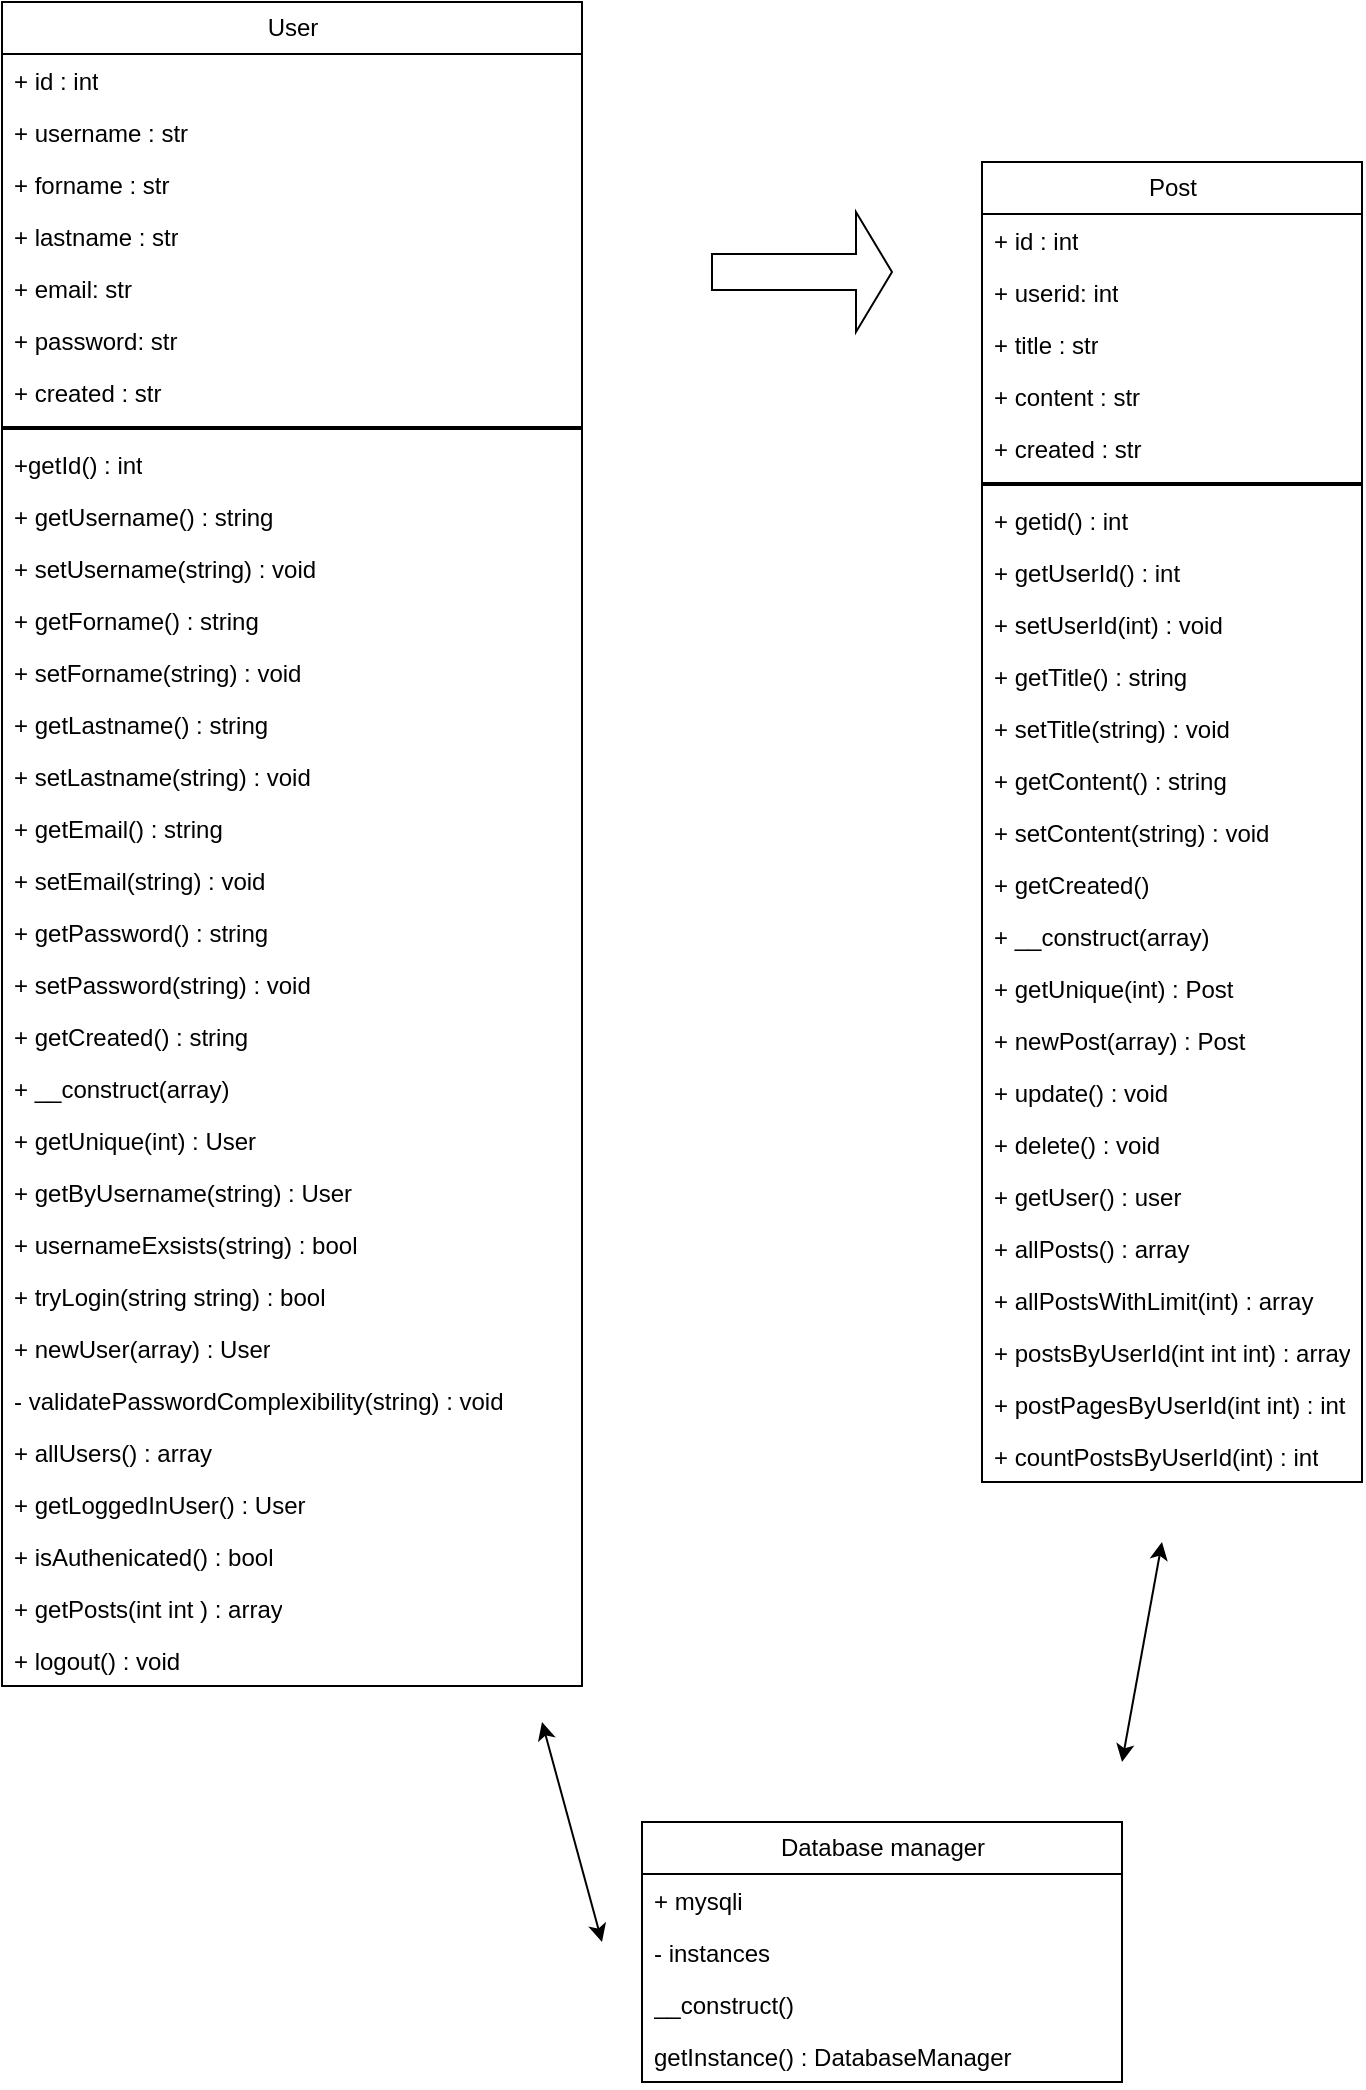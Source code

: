 <mxfile>
    <diagram id="2ST6Pyk_7YOkwHh7Kr0M" name="Page-1">
        <mxGraphModel dx="1482" dy="1198" grid="1" gridSize="10" guides="1" tooltips="1" connect="1" arrows="1" fold="1" page="1" pageScale="1" pageWidth="850" pageHeight="1100" math="0" shadow="0">
            <root>
                <mxCell id="0"/>
                <mxCell id="1" parent="0"/>
                <mxCell id="23" value="User" style="swimlane;fontStyle=0;childLayout=stackLayout;horizontal=1;startSize=26;fillColor=none;horizontalStack=0;resizeParent=1;resizeParentMax=0;resizeLast=0;collapsible=1;marginBottom=0;html=1;" vertex="1" parent="1">
                    <mxGeometry x="40" y="260" width="290" height="842" as="geometry">
                        <mxRectangle x="330" y="580" width="70" height="30" as="alternateBounds"/>
                    </mxGeometry>
                </mxCell>
                <mxCell id="24" value="+ id : int" style="text;strokeColor=none;fillColor=none;align=left;verticalAlign=top;spacingLeft=4;spacingRight=4;overflow=hidden;rotatable=0;points=[[0,0.5],[1,0.5]];portConstraint=eastwest;whiteSpace=wrap;html=1;" vertex="1" parent="23">
                    <mxGeometry y="26" width="290" height="26" as="geometry"/>
                </mxCell>
                <mxCell id="25" value="+ username : str" style="text;strokeColor=none;fillColor=none;align=left;verticalAlign=top;spacingLeft=4;spacingRight=4;overflow=hidden;rotatable=0;points=[[0,0.5],[1,0.5]];portConstraint=eastwest;whiteSpace=wrap;html=1;" vertex="1" parent="23">
                    <mxGeometry y="52" width="290" height="26" as="geometry"/>
                </mxCell>
                <mxCell id="26" value="+ forname : str" style="text;strokeColor=none;fillColor=none;align=left;verticalAlign=top;spacingLeft=4;spacingRight=4;overflow=hidden;rotatable=0;points=[[0,0.5],[1,0.5]];portConstraint=eastwest;whiteSpace=wrap;html=1;" vertex="1" parent="23">
                    <mxGeometry y="78" width="290" height="26" as="geometry"/>
                </mxCell>
                <mxCell id="29" value="+ lastname : str" style="text;strokeColor=none;fillColor=none;align=left;verticalAlign=top;spacingLeft=4;spacingRight=4;overflow=hidden;rotatable=0;points=[[0,0.5],[1,0.5]];portConstraint=eastwest;whiteSpace=wrap;html=1;" vertex="1" parent="23">
                    <mxGeometry y="104" width="290" height="26" as="geometry"/>
                </mxCell>
                <mxCell id="30" value="+ email: str" style="text;strokeColor=none;fillColor=none;align=left;verticalAlign=top;spacingLeft=4;spacingRight=4;overflow=hidden;rotatable=0;points=[[0,0.5],[1,0.5]];portConstraint=eastwest;whiteSpace=wrap;html=1;" vertex="1" parent="23">
                    <mxGeometry y="130" width="290" height="26" as="geometry"/>
                </mxCell>
                <mxCell id="31" value="+ password: str" style="text;strokeColor=none;fillColor=none;align=left;verticalAlign=top;spacingLeft=4;spacingRight=4;overflow=hidden;rotatable=0;points=[[0,0.5],[1,0.5]];portConstraint=eastwest;whiteSpace=wrap;html=1;" vertex="1" parent="23">
                    <mxGeometry y="156" width="290" height="26" as="geometry"/>
                </mxCell>
                <mxCell id="32" value="+ created : str" style="text;strokeColor=none;fillColor=none;align=left;verticalAlign=top;spacingLeft=4;spacingRight=4;overflow=hidden;rotatable=0;points=[[0,0.5],[1,0.5]];portConstraint=eastwest;whiteSpace=wrap;html=1;" vertex="1" parent="23">
                    <mxGeometry y="182" width="290" height="26" as="geometry"/>
                </mxCell>
                <mxCell id="60" value="" style="line;strokeWidth=2;html=1;" vertex="1" parent="23">
                    <mxGeometry y="208" width="290" height="10" as="geometry"/>
                </mxCell>
                <mxCell id="58" value="+getId() : int" style="text;strokeColor=none;fillColor=none;align=left;verticalAlign=top;spacingLeft=4;spacingRight=4;overflow=hidden;rotatable=0;points=[[0,0.5],[1,0.5]];portConstraint=eastwest;whiteSpace=wrap;html=1;" vertex="1" parent="23">
                    <mxGeometry y="218" width="290" height="26" as="geometry"/>
                </mxCell>
                <mxCell id="64" value="+ getUsername() : string" style="text;strokeColor=none;fillColor=none;align=left;verticalAlign=top;spacingLeft=4;spacingRight=4;overflow=hidden;rotatable=0;points=[[0,0.5],[1,0.5]];portConstraint=eastwest;whiteSpace=wrap;html=1;" vertex="1" parent="23">
                    <mxGeometry y="244" width="290" height="26" as="geometry"/>
                </mxCell>
                <mxCell id="65" value="+ setUsername(string) : void" style="text;strokeColor=none;fillColor=none;align=left;verticalAlign=top;spacingLeft=4;spacingRight=4;overflow=hidden;rotatable=0;points=[[0,0.5],[1,0.5]];portConstraint=eastwest;whiteSpace=wrap;html=1;" vertex="1" parent="23">
                    <mxGeometry y="270" width="290" height="26" as="geometry"/>
                </mxCell>
                <mxCell id="67" value="+ getForname() : string" style="text;strokeColor=none;fillColor=none;align=left;verticalAlign=top;spacingLeft=4;spacingRight=4;overflow=hidden;rotatable=0;points=[[0,0.5],[1,0.5]];portConstraint=eastwest;whiteSpace=wrap;html=1;" vertex="1" parent="23">
                    <mxGeometry y="296" width="290" height="26" as="geometry"/>
                </mxCell>
                <mxCell id="68" value="+ setForname(string) : void" style="text;strokeColor=none;fillColor=none;align=left;verticalAlign=top;spacingLeft=4;spacingRight=4;overflow=hidden;rotatable=0;points=[[0,0.5],[1,0.5]];portConstraint=eastwest;whiteSpace=wrap;html=1;" vertex="1" parent="23">
                    <mxGeometry y="322" width="290" height="26" as="geometry"/>
                </mxCell>
                <mxCell id="69" value="+ getLastname() : string" style="text;strokeColor=none;fillColor=none;align=left;verticalAlign=top;spacingLeft=4;spacingRight=4;overflow=hidden;rotatable=0;points=[[0,0.5],[1,0.5]];portConstraint=eastwest;whiteSpace=wrap;html=1;" vertex="1" parent="23">
                    <mxGeometry y="348" width="290" height="26" as="geometry"/>
                </mxCell>
                <mxCell id="70" value="+ setLastname(string) : void" style="text;strokeColor=none;fillColor=none;align=left;verticalAlign=top;spacingLeft=4;spacingRight=4;overflow=hidden;rotatable=0;points=[[0,0.5],[1,0.5]];portConstraint=eastwest;whiteSpace=wrap;html=1;" vertex="1" parent="23">
                    <mxGeometry y="374" width="290" height="26" as="geometry"/>
                </mxCell>
                <mxCell id="71" value="+ getEmail() : string" style="text;strokeColor=none;fillColor=none;align=left;verticalAlign=top;spacingLeft=4;spacingRight=4;overflow=hidden;rotatable=0;points=[[0,0.5],[1,0.5]];portConstraint=eastwest;whiteSpace=wrap;html=1;" vertex="1" parent="23">
                    <mxGeometry y="400" width="290" height="26" as="geometry"/>
                </mxCell>
                <mxCell id="72" value="+ setEmail(string) : void" style="text;strokeColor=none;fillColor=none;align=left;verticalAlign=top;spacingLeft=4;spacingRight=4;overflow=hidden;rotatable=0;points=[[0,0.5],[1,0.5]];portConstraint=eastwest;whiteSpace=wrap;html=1;" vertex="1" parent="23">
                    <mxGeometry y="426" width="290" height="26" as="geometry"/>
                </mxCell>
                <mxCell id="73" value="+ getPassword() : string" style="text;strokeColor=none;fillColor=none;align=left;verticalAlign=top;spacingLeft=4;spacingRight=4;overflow=hidden;rotatable=0;points=[[0,0.5],[1,0.5]];portConstraint=eastwest;whiteSpace=wrap;html=1;" vertex="1" parent="23">
                    <mxGeometry y="452" width="290" height="26" as="geometry"/>
                </mxCell>
                <mxCell id="74" value="+ setPassword(string) : void" style="text;strokeColor=none;fillColor=none;align=left;verticalAlign=top;spacingLeft=4;spacingRight=4;overflow=hidden;rotatable=0;points=[[0,0.5],[1,0.5]];portConstraint=eastwest;whiteSpace=wrap;html=1;" vertex="1" parent="23">
                    <mxGeometry y="478" width="290" height="26" as="geometry"/>
                </mxCell>
                <mxCell id="75" value="+ getCreated() : string" style="text;strokeColor=none;fillColor=none;align=left;verticalAlign=top;spacingLeft=4;spacingRight=4;overflow=hidden;rotatable=0;points=[[0,0.5],[1,0.5]];portConstraint=eastwest;whiteSpace=wrap;html=1;" vertex="1" parent="23">
                    <mxGeometry y="504" width="290" height="26" as="geometry"/>
                </mxCell>
                <mxCell id="76" value="+ __construct(array)" style="text;strokeColor=none;fillColor=none;align=left;verticalAlign=top;spacingLeft=4;spacingRight=4;overflow=hidden;rotatable=0;points=[[0,0.5],[1,0.5]];portConstraint=eastwest;whiteSpace=wrap;html=1;" vertex="1" parent="23">
                    <mxGeometry y="530" width="290" height="26" as="geometry"/>
                </mxCell>
                <mxCell id="77" value="+ getUnique(int) : User" style="text;strokeColor=none;fillColor=none;align=left;verticalAlign=top;spacingLeft=4;spacingRight=4;overflow=hidden;rotatable=0;points=[[0,0.5],[1,0.5]];portConstraint=eastwest;whiteSpace=wrap;html=1;" vertex="1" parent="23">
                    <mxGeometry y="556" width="290" height="26" as="geometry"/>
                </mxCell>
                <mxCell id="78" value="+ getByUsername(string) : User" style="text;strokeColor=none;fillColor=none;align=left;verticalAlign=top;spacingLeft=4;spacingRight=4;overflow=hidden;rotatable=0;points=[[0,0.5],[1,0.5]];portConstraint=eastwest;whiteSpace=wrap;html=1;" vertex="1" parent="23">
                    <mxGeometry y="582" width="290" height="26" as="geometry"/>
                </mxCell>
                <mxCell id="79" value="+ usernameExsists(string) : bool" style="text;strokeColor=none;fillColor=none;align=left;verticalAlign=top;spacingLeft=4;spacingRight=4;overflow=hidden;rotatable=0;points=[[0,0.5],[1,0.5]];portConstraint=eastwest;whiteSpace=wrap;html=1;" vertex="1" parent="23">
                    <mxGeometry y="608" width="290" height="26" as="geometry"/>
                </mxCell>
                <mxCell id="80" value="+ tryLogin(string string) : bool" style="text;strokeColor=none;fillColor=none;align=left;verticalAlign=top;spacingLeft=4;spacingRight=4;overflow=hidden;rotatable=0;points=[[0,0.5],[1,0.5]];portConstraint=eastwest;whiteSpace=wrap;html=1;" vertex="1" parent="23">
                    <mxGeometry y="634" width="290" height="26" as="geometry"/>
                </mxCell>
                <mxCell id="81" value="+ newUser(array) : User" style="text;strokeColor=none;fillColor=none;align=left;verticalAlign=top;spacingLeft=4;spacingRight=4;overflow=hidden;rotatable=0;points=[[0,0.5],[1,0.5]];portConstraint=eastwest;whiteSpace=wrap;html=1;" vertex="1" parent="23">
                    <mxGeometry y="660" width="290" height="26" as="geometry"/>
                </mxCell>
                <mxCell id="82" value="- validatePasswordComplexibility(string) : void" style="text;strokeColor=none;fillColor=none;align=left;verticalAlign=top;spacingLeft=4;spacingRight=4;overflow=hidden;rotatable=0;points=[[0,0.5],[1,0.5]];portConstraint=eastwest;whiteSpace=wrap;html=1;" vertex="1" parent="23">
                    <mxGeometry y="686" width="290" height="26" as="geometry"/>
                </mxCell>
                <mxCell id="83" value="+ allUsers() : array" style="text;strokeColor=none;fillColor=none;align=left;verticalAlign=top;spacingLeft=4;spacingRight=4;overflow=hidden;rotatable=0;points=[[0,0.5],[1,0.5]];portConstraint=eastwest;whiteSpace=wrap;html=1;" vertex="1" parent="23">
                    <mxGeometry y="712" width="290" height="26" as="geometry"/>
                </mxCell>
                <mxCell id="84" value="+ getLoggedInUser() : User" style="text;strokeColor=none;fillColor=none;align=left;verticalAlign=top;spacingLeft=4;spacingRight=4;overflow=hidden;rotatable=0;points=[[0,0.5],[1,0.5]];portConstraint=eastwest;whiteSpace=wrap;html=1;" vertex="1" parent="23">
                    <mxGeometry y="738" width="290" height="26" as="geometry"/>
                </mxCell>
                <mxCell id="85" value="+ isAuthenicated() : bool" style="text;strokeColor=none;fillColor=none;align=left;verticalAlign=top;spacingLeft=4;spacingRight=4;overflow=hidden;rotatable=0;points=[[0,0.5],[1,0.5]];portConstraint=eastwest;whiteSpace=wrap;html=1;" vertex="1" parent="23">
                    <mxGeometry y="764" width="290" height="26" as="geometry"/>
                </mxCell>
                <mxCell id="86" value="+ getPosts(int int ) : array" style="text;strokeColor=none;fillColor=none;align=left;verticalAlign=top;spacingLeft=4;spacingRight=4;overflow=hidden;rotatable=0;points=[[0,0.5],[1,0.5]];portConstraint=eastwest;whiteSpace=wrap;html=1;" vertex="1" parent="23">
                    <mxGeometry y="790" width="290" height="26" as="geometry"/>
                </mxCell>
                <mxCell id="59" value="+ logout() : void" style="text;strokeColor=none;fillColor=none;align=left;verticalAlign=top;spacingLeft=4;spacingRight=4;overflow=hidden;rotatable=0;points=[[0,0.5],[1,0.5]];portConstraint=eastwest;whiteSpace=wrap;html=1;" vertex="1" parent="23">
                    <mxGeometry y="816" width="290" height="26" as="geometry"/>
                </mxCell>
                <mxCell id="33" value="Post" style="swimlane;fontStyle=0;childLayout=stackLayout;horizontal=1;startSize=26;fillColor=none;horizontalStack=0;resizeParent=1;resizeParentMax=0;resizeLast=0;collapsible=1;marginBottom=0;html=1;" vertex="1" parent="1">
                    <mxGeometry x="530" y="340" width="190" height="660" as="geometry">
                        <mxRectangle x="330" y="580" width="70" height="30" as="alternateBounds"/>
                    </mxGeometry>
                </mxCell>
                <mxCell id="34" value="+ id : int" style="text;strokeColor=none;fillColor=none;align=left;verticalAlign=top;spacingLeft=4;spacingRight=4;overflow=hidden;rotatable=0;points=[[0,0.5],[1,0.5]];portConstraint=eastwest;whiteSpace=wrap;html=1;" vertex="1" parent="33">
                    <mxGeometry y="26" width="190" height="26" as="geometry"/>
                </mxCell>
                <mxCell id="35" value="+ userid: int" style="text;strokeColor=none;fillColor=none;align=left;verticalAlign=top;spacingLeft=4;spacingRight=4;overflow=hidden;rotatable=0;points=[[0,0.5],[1,0.5]];portConstraint=eastwest;whiteSpace=wrap;html=1;" vertex="1" parent="33">
                    <mxGeometry y="52" width="190" height="26" as="geometry"/>
                </mxCell>
                <mxCell id="36" value="+ title : str" style="text;strokeColor=none;fillColor=none;align=left;verticalAlign=top;spacingLeft=4;spacingRight=4;overflow=hidden;rotatable=0;points=[[0,0.5],[1,0.5]];portConstraint=eastwest;whiteSpace=wrap;html=1;" vertex="1" parent="33">
                    <mxGeometry y="78" width="190" height="26" as="geometry"/>
                </mxCell>
                <mxCell id="37" value="+ content : str" style="text;strokeColor=none;fillColor=none;align=left;verticalAlign=top;spacingLeft=4;spacingRight=4;overflow=hidden;rotatable=0;points=[[0,0.5],[1,0.5]];portConstraint=eastwest;whiteSpace=wrap;html=1;" vertex="1" parent="33">
                    <mxGeometry y="104" width="190" height="26" as="geometry"/>
                </mxCell>
                <mxCell id="87" value="+ created : str" style="text;strokeColor=none;fillColor=none;align=left;verticalAlign=top;spacingLeft=4;spacingRight=4;overflow=hidden;rotatable=0;points=[[0,0.5],[1,0.5]];portConstraint=eastwest;whiteSpace=wrap;html=1;" vertex="1" parent="33">
                    <mxGeometry y="130" width="190" height="26" as="geometry"/>
                </mxCell>
                <mxCell id="95" value="" style="line;strokeWidth=2;html=1;" vertex="1" parent="33">
                    <mxGeometry y="156" width="190" height="10" as="geometry"/>
                </mxCell>
                <mxCell id="88" value="+ getid() : int" style="text;strokeColor=none;fillColor=none;align=left;verticalAlign=top;spacingLeft=4;spacingRight=4;overflow=hidden;rotatable=0;points=[[0,0.5],[1,0.5]];portConstraint=eastwest;whiteSpace=wrap;html=1;" vertex="1" parent="33">
                    <mxGeometry y="166" width="190" height="26" as="geometry"/>
                </mxCell>
                <mxCell id="89" value="+ getUserId() : int" style="text;strokeColor=none;fillColor=none;align=left;verticalAlign=top;spacingLeft=4;spacingRight=4;overflow=hidden;rotatable=0;points=[[0,0.5],[1,0.5]];portConstraint=eastwest;whiteSpace=wrap;html=1;" vertex="1" parent="33">
                    <mxGeometry y="192" width="190" height="26" as="geometry"/>
                </mxCell>
                <mxCell id="90" value="+ setUserId(int) : void" style="text;strokeColor=none;fillColor=none;align=left;verticalAlign=top;spacingLeft=4;spacingRight=4;overflow=hidden;rotatable=0;points=[[0,0.5],[1,0.5]];portConstraint=eastwest;whiteSpace=wrap;html=1;" vertex="1" parent="33">
                    <mxGeometry y="218" width="190" height="26" as="geometry"/>
                </mxCell>
                <mxCell id="91" value="+ getTitle() : string" style="text;strokeColor=none;fillColor=none;align=left;verticalAlign=top;spacingLeft=4;spacingRight=4;overflow=hidden;rotatable=0;points=[[0,0.5],[1,0.5]];portConstraint=eastwest;whiteSpace=wrap;html=1;" vertex="1" parent="33">
                    <mxGeometry y="244" width="190" height="26" as="geometry"/>
                </mxCell>
                <mxCell id="96" value="+ setTitle(string) : void" style="text;strokeColor=none;fillColor=none;align=left;verticalAlign=top;spacingLeft=4;spacingRight=4;overflow=hidden;rotatable=0;points=[[0,0.5],[1,0.5]];portConstraint=eastwest;whiteSpace=wrap;html=1;" vertex="1" parent="33">
                    <mxGeometry y="270" width="190" height="26" as="geometry"/>
                </mxCell>
                <mxCell id="100" value="+ getContent() : string" style="text;strokeColor=none;fillColor=none;align=left;verticalAlign=top;spacingLeft=4;spacingRight=4;overflow=hidden;rotatable=0;points=[[0,0.5],[1,0.5]];portConstraint=eastwest;whiteSpace=wrap;html=1;" vertex="1" parent="33">
                    <mxGeometry y="296" width="190" height="26" as="geometry"/>
                </mxCell>
                <mxCell id="99" value="+ setContent(string) : void" style="text;strokeColor=none;fillColor=none;align=left;verticalAlign=top;spacingLeft=4;spacingRight=4;overflow=hidden;rotatable=0;points=[[0,0.5],[1,0.5]];portConstraint=eastwest;whiteSpace=wrap;html=1;" vertex="1" parent="33">
                    <mxGeometry y="322" width="190" height="26" as="geometry"/>
                </mxCell>
                <mxCell id="98" value="+ getCreated()" style="text;strokeColor=none;fillColor=none;align=left;verticalAlign=top;spacingLeft=4;spacingRight=4;overflow=hidden;rotatable=0;points=[[0,0.5],[1,0.5]];portConstraint=eastwest;whiteSpace=wrap;html=1;" vertex="1" parent="33">
                    <mxGeometry y="348" width="190" height="26" as="geometry"/>
                </mxCell>
                <mxCell id="97" value="+ __construct(array)" style="text;strokeColor=none;fillColor=none;align=left;verticalAlign=top;spacingLeft=4;spacingRight=4;overflow=hidden;rotatable=0;points=[[0,0.5],[1,0.5]];portConstraint=eastwest;whiteSpace=wrap;html=1;" vertex="1" parent="33">
                    <mxGeometry y="374" width="190" height="26" as="geometry"/>
                </mxCell>
                <mxCell id="106" value="+ getUnique(int) : Post" style="text;strokeColor=none;fillColor=none;align=left;verticalAlign=top;spacingLeft=4;spacingRight=4;overflow=hidden;rotatable=0;points=[[0,0.5],[1,0.5]];portConstraint=eastwest;whiteSpace=wrap;html=1;" vertex="1" parent="33">
                    <mxGeometry y="400" width="190" height="26" as="geometry"/>
                </mxCell>
                <mxCell id="105" value="+ newPost(array) : Post" style="text;strokeColor=none;fillColor=none;align=left;verticalAlign=top;spacingLeft=4;spacingRight=4;overflow=hidden;rotatable=0;points=[[0,0.5],[1,0.5]];portConstraint=eastwest;whiteSpace=wrap;html=1;" vertex="1" parent="33">
                    <mxGeometry y="426" width="190" height="26" as="geometry"/>
                </mxCell>
                <mxCell id="104" value="+ update() : void" style="text;strokeColor=none;fillColor=none;align=left;verticalAlign=top;spacingLeft=4;spacingRight=4;overflow=hidden;rotatable=0;points=[[0,0.5],[1,0.5]];portConstraint=eastwest;whiteSpace=wrap;html=1;" vertex="1" parent="33">
                    <mxGeometry y="452" width="190" height="26" as="geometry"/>
                </mxCell>
                <mxCell id="103" value="+ delete() : void" style="text;strokeColor=none;fillColor=none;align=left;verticalAlign=top;spacingLeft=4;spacingRight=4;overflow=hidden;rotatable=0;points=[[0,0.5],[1,0.5]];portConstraint=eastwest;whiteSpace=wrap;html=1;" vertex="1" parent="33">
                    <mxGeometry y="478" width="190" height="26" as="geometry"/>
                </mxCell>
                <mxCell id="102" value="+ getUser() : user" style="text;strokeColor=none;fillColor=none;align=left;verticalAlign=top;spacingLeft=4;spacingRight=4;overflow=hidden;rotatable=0;points=[[0,0.5],[1,0.5]];portConstraint=eastwest;whiteSpace=wrap;html=1;" vertex="1" parent="33">
                    <mxGeometry y="504" width="190" height="26" as="geometry"/>
                </mxCell>
                <mxCell id="110" value="+ allPosts() : array" style="text;strokeColor=none;fillColor=none;align=left;verticalAlign=top;spacingLeft=4;spacingRight=4;overflow=hidden;rotatable=0;points=[[0,0.5],[1,0.5]];portConstraint=eastwest;whiteSpace=wrap;html=1;" vertex="1" parent="33">
                    <mxGeometry y="530" width="190" height="26" as="geometry"/>
                </mxCell>
                <mxCell id="109" value="+ allPostsWithLimit(int) : array" style="text;strokeColor=none;fillColor=none;align=left;verticalAlign=top;spacingLeft=4;spacingRight=4;overflow=hidden;rotatable=0;points=[[0,0.5],[1,0.5]];portConstraint=eastwest;whiteSpace=wrap;html=1;" vertex="1" parent="33">
                    <mxGeometry y="556" width="190" height="26" as="geometry"/>
                </mxCell>
                <mxCell id="108" value="+ postsByUserId(int int int) : array" style="text;strokeColor=none;fillColor=none;align=left;verticalAlign=top;spacingLeft=4;spacingRight=4;overflow=hidden;rotatable=0;points=[[0,0.5],[1,0.5]];portConstraint=eastwest;whiteSpace=wrap;html=1;" vertex="1" parent="33">
                    <mxGeometry y="582" width="190" height="26" as="geometry"/>
                </mxCell>
                <mxCell id="107" value="+ postPagesByUserId(int int) : int" style="text;strokeColor=none;fillColor=none;align=left;verticalAlign=top;spacingLeft=4;spacingRight=4;overflow=hidden;rotatable=0;points=[[0,0.5],[1,0.5]];portConstraint=eastwest;whiteSpace=wrap;html=1;" vertex="1" parent="33">
                    <mxGeometry y="608" width="190" height="26" as="geometry"/>
                </mxCell>
                <mxCell id="40" value="+ countPostsByUserId(int) : int" style="text;strokeColor=none;fillColor=none;align=left;verticalAlign=top;spacingLeft=4;spacingRight=4;overflow=hidden;rotatable=0;points=[[0,0.5],[1,0.5]];portConstraint=eastwest;whiteSpace=wrap;html=1;" vertex="1" parent="33">
                    <mxGeometry y="634" width="190" height="26" as="geometry"/>
                </mxCell>
                <mxCell id="41" value="Database manager" style="swimlane;fontStyle=0;childLayout=stackLayout;horizontal=1;startSize=26;fillColor=none;horizontalStack=0;resizeParent=1;resizeParentMax=0;resizeLast=0;collapsible=1;marginBottom=0;html=1;" vertex="1" parent="1">
                    <mxGeometry x="360" y="1170" width="240" height="130" as="geometry">
                        <mxRectangle x="330" y="580" width="70" height="30" as="alternateBounds"/>
                    </mxGeometry>
                </mxCell>
                <mxCell id="42" value="+ mysqli" style="text;strokeColor=none;fillColor=none;align=left;verticalAlign=top;spacingLeft=4;spacingRight=4;overflow=hidden;rotatable=0;points=[[0,0.5],[1,0.5]];portConstraint=eastwest;whiteSpace=wrap;html=1;" vertex="1" parent="41">
                    <mxGeometry y="26" width="240" height="26" as="geometry"/>
                </mxCell>
                <mxCell id="111" value="- instances" style="text;strokeColor=none;fillColor=none;align=left;verticalAlign=top;spacingLeft=4;spacingRight=4;overflow=hidden;rotatable=0;points=[[0,0.5],[1,0.5]];portConstraint=eastwest;whiteSpace=wrap;html=1;" vertex="1" parent="41">
                    <mxGeometry y="52" width="240" height="26" as="geometry"/>
                </mxCell>
                <mxCell id="112" value="__construct()" style="text;strokeColor=none;fillColor=none;align=left;verticalAlign=top;spacingLeft=4;spacingRight=4;overflow=hidden;rotatable=0;points=[[0,0.5],[1,0.5]];portConstraint=eastwest;whiteSpace=wrap;html=1;" vertex="1" parent="41">
                    <mxGeometry y="78" width="240" height="26" as="geometry"/>
                </mxCell>
                <mxCell id="113" value="getInstance() : DatabaseManager" style="text;strokeColor=none;fillColor=none;align=left;verticalAlign=top;spacingLeft=4;spacingRight=4;overflow=hidden;rotatable=0;points=[[0,0.5],[1,0.5]];portConstraint=eastwest;whiteSpace=wrap;html=1;" vertex="1" parent="41">
                    <mxGeometry y="104" width="240" height="26" as="geometry"/>
                </mxCell>
                <mxCell id="49" value="" style="shape=singleArrow;direction=south;whiteSpace=wrap;html=1;rotation=-90;" vertex="1" parent="1">
                    <mxGeometry x="410" y="350" width="60" height="90" as="geometry"/>
                </mxCell>
                <mxCell id="114" value="" style="endArrow=classic;startArrow=classic;html=1;" edge="1" parent="1">
                    <mxGeometry width="50" height="50" relative="1" as="geometry">
                        <mxPoint x="620" y="1030" as="sourcePoint"/>
                        <mxPoint x="600" y="1140" as="targetPoint"/>
                    </mxGeometry>
                </mxCell>
                <mxCell id="115" value="" style="endArrow=classic;startArrow=classic;html=1;" edge="1" parent="1">
                    <mxGeometry width="50" height="50" relative="1" as="geometry">
                        <mxPoint x="310" y="1120" as="sourcePoint"/>
                        <mxPoint x="340" y="1230" as="targetPoint"/>
                    </mxGeometry>
                </mxCell>
            </root>
        </mxGraphModel>
    </diagram>
</mxfile>